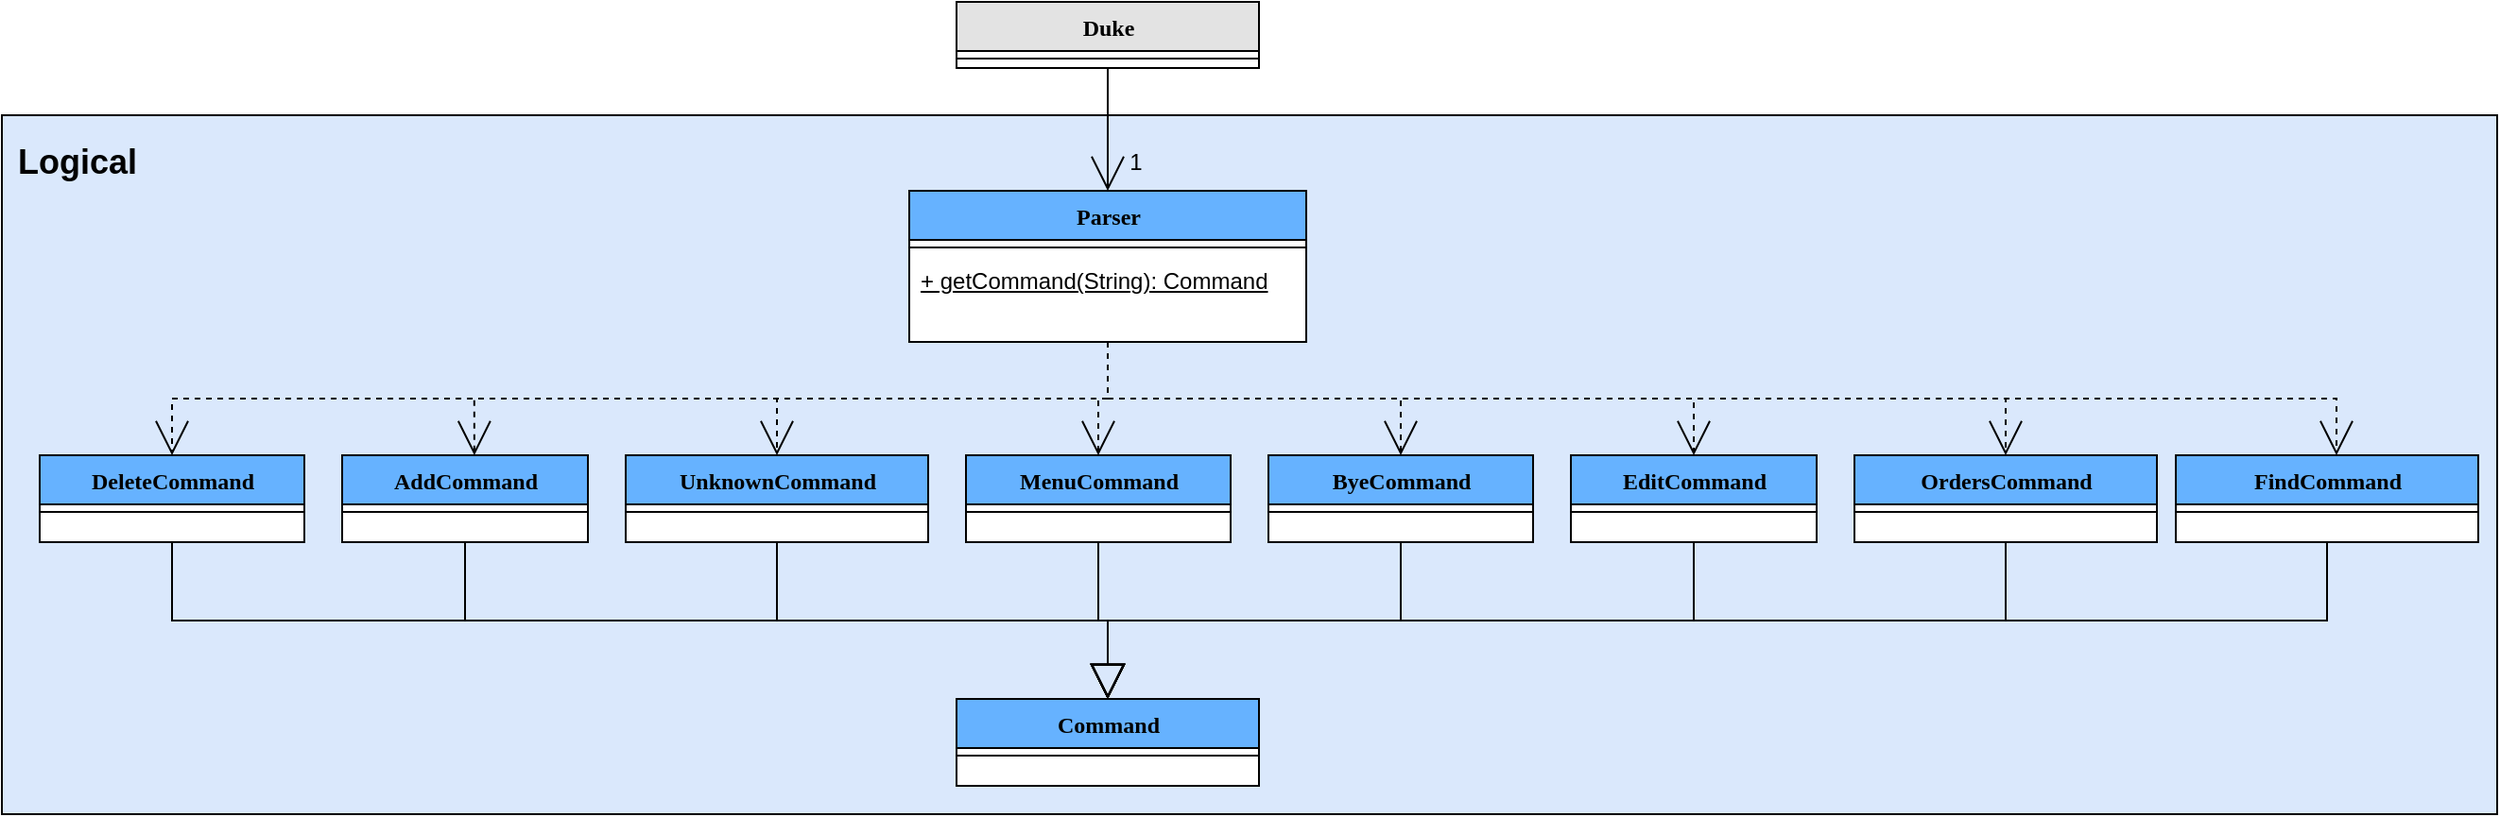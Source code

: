 <mxfile version="15.4.0" type="device" pages="2"><diagram name="Page-1" id="6133507b-19e7-1e82-6fc7-422aa6c4b21f"><mxGraphModel dx="1385" dy="685" grid="1" gridSize="10" guides="1" tooltips="1" connect="1" arrows="1" fold="1" page="1" pageScale="1" pageWidth="1100" pageHeight="850" background="none" math="0" shadow="0"><root><mxCell id="0"/><mxCell id="1" parent="0"/><mxCell id="33544XlgX6AUxQTRb3GR-1" value="" style="rounded=0;whiteSpace=wrap;html=1;fillColor=#DAE8FC;align=center;" vertex="1" parent="1"><mxGeometry x="70" y="70" width="1320" height="370" as="geometry"/></mxCell><mxCell id="78961159f06e98e8-17" value="Parser" style="swimlane;html=1;fontStyle=1;align=center;verticalAlign=top;childLayout=stackLayout;horizontal=1;startSize=26;horizontalStack=0;resizeParent=1;resizeLast=0;collapsible=1;marginBottom=0;swimlaneFillColor=#ffffff;rounded=0;shadow=0;comic=0;labelBackgroundColor=none;strokeWidth=1;fillColor=#66B2FF;fontFamily=Verdana;fontSize=12" parent="1" vertex="1"><mxGeometry x="550" y="110" width="210" height="80" as="geometry"><mxRectangle x="35" y="132" width="100" height="26" as="alternateBounds"/></mxGeometry></mxCell><mxCell id="78961159f06e98e8-19" value="" style="line;html=1;strokeWidth=1;fillColor=none;align=left;verticalAlign=middle;spacingTop=-1;spacingLeft=3;spacingRight=3;rotatable=0;labelPosition=right;points=[];portConstraint=eastwest;" parent="78961159f06e98e8-17" vertex="1"><mxGeometry y="26" width="210" height="8" as="geometry"/></mxCell><mxCell id="78961159f06e98e8-27" value="&lt;u&gt;+ getCommand(String): Command&lt;/u&gt;" style="text;html=1;strokeColor=none;fillColor=none;align=left;verticalAlign=top;spacingLeft=4;spacingRight=4;whiteSpace=wrap;overflow=hidden;rotatable=0;points=[[0,0.5],[1,0.5]];portConstraint=eastwest;" parent="78961159f06e98e8-17" vertex="1"><mxGeometry y="34" width="210" height="36" as="geometry"/></mxCell><mxCell id="78961159f06e98e8-69" value="AddCommand" style="swimlane;html=1;fontStyle=1;align=center;verticalAlign=top;childLayout=stackLayout;horizontal=1;startSize=26;horizontalStack=0;resizeParent=1;resizeLast=0;collapsible=1;marginBottom=0;swimlaneFillColor=#ffffff;rounded=0;shadow=0;comic=0;labelBackgroundColor=none;strokeWidth=1;fillColor=#66B2FF;fontFamily=Verdana;fontSize=12" parent="1" vertex="1"><mxGeometry x="250" y="250" width="130" height="46" as="geometry"/></mxCell><mxCell id="78961159f06e98e8-77" value="" style="line;html=1;strokeWidth=1;fillColor=none;align=left;verticalAlign=middle;spacingTop=-1;spacingLeft=3;spacingRight=3;rotatable=0;labelPosition=right;points=[];portConstraint=eastwest;" parent="78961159f06e98e8-69" vertex="1"><mxGeometry y="26" width="130" height="8" as="geometry"/></mxCell><mxCell id="78961159f06e98e8-95" value="Duke" style="swimlane;html=1;fontStyle=1;align=center;verticalAlign=top;childLayout=stackLayout;horizontal=1;startSize=26;horizontalStack=0;resizeParent=1;resizeLast=0;collapsible=1;marginBottom=0;swimlaneFillColor=#ffffff;rounded=0;shadow=0;comic=0;labelBackgroundColor=none;strokeWidth=1;fillColor=#E3E3E3;fontFamily=Verdana;fontSize=12" parent="1" vertex="1"><mxGeometry x="575" y="10" width="160" height="35" as="geometry"/></mxCell><mxCell id="78961159f06e98e8-103" value="" style="line;html=1;strokeWidth=1;fillColor=none;align=left;verticalAlign=middle;spacingTop=-1;spacingLeft=3;spacingRight=3;rotatable=0;labelPosition=right;points=[];portConstraint=eastwest;" parent="78961159f06e98e8-95" vertex="1"><mxGeometry y="26" width="160" height="8" as="geometry"/></mxCell><mxCell id="HX-wI_ij8Ua_VR9eCGSR-4" style="edgeStyle=orthogonalEdgeStyle;rounded=0;html=1;labelBackgroundColor=none;startArrow=none;startFill=0;startSize=8;endArrow=open;endFill=0;endSize=16;fontFamily=Verdana;fontSize=12;exitX=0.5;exitY=1;exitDx=0;exitDy=0;entryX=0.5;entryY=0;entryDx=0;entryDy=0;" parent="1" source="78961159f06e98e8-95" target="78961159f06e98e8-17" edge="1"><mxGeometry relative="1" as="geometry"><mxPoint x="870" y="90" as="sourcePoint"/><mxPoint x="760" y="160" as="targetPoint"/></mxGeometry></mxCell><mxCell id="HX-wI_ij8Ua_VR9eCGSR-5" value="DeleteCommand" style="swimlane;html=1;fontStyle=1;align=center;verticalAlign=top;childLayout=stackLayout;horizontal=1;startSize=26;horizontalStack=0;resizeParent=1;resizeLast=0;collapsible=1;marginBottom=0;swimlaneFillColor=#ffffff;rounded=0;shadow=0;comic=0;labelBackgroundColor=none;strokeWidth=1;fillColor=#66B2FF;fontFamily=Verdana;fontSize=12" parent="1" vertex="1"><mxGeometry x="90" y="250" width="140" height="46" as="geometry"/></mxCell><mxCell id="HX-wI_ij8Ua_VR9eCGSR-6" value="" style="line;html=1;strokeWidth=1;fillColor=none;align=left;verticalAlign=middle;spacingTop=-1;spacingLeft=3;spacingRight=3;rotatable=0;labelPosition=right;points=[];portConstraint=eastwest;" parent="HX-wI_ij8Ua_VR9eCGSR-5" vertex="1"><mxGeometry y="26" width="140" height="8" as="geometry"/></mxCell><mxCell id="HX-wI_ij8Ua_VR9eCGSR-7" value="MenuCommand" style="swimlane;html=1;fontStyle=1;align=center;verticalAlign=top;childLayout=stackLayout;horizontal=1;startSize=26;horizontalStack=0;resizeParent=1;resizeLast=0;collapsible=1;marginBottom=0;swimlaneFillColor=#ffffff;rounded=0;shadow=0;comic=0;labelBackgroundColor=none;strokeWidth=1;fillColor=#66B2FF;fontFamily=Verdana;fontSize=12" parent="1" vertex="1"><mxGeometry x="580" y="250" width="140" height="46" as="geometry"/></mxCell><mxCell id="HX-wI_ij8Ua_VR9eCGSR-8" value="" style="line;html=1;strokeWidth=1;fillColor=none;align=left;verticalAlign=middle;spacingTop=-1;spacingLeft=3;spacingRight=3;rotatable=0;labelPosition=right;points=[];portConstraint=eastwest;" parent="HX-wI_ij8Ua_VR9eCGSR-7" vertex="1"><mxGeometry y="26" width="140" height="8" as="geometry"/></mxCell><mxCell id="HX-wI_ij8Ua_VR9eCGSR-9" value="OrdersCommand" style="swimlane;html=1;fontStyle=1;align=center;verticalAlign=top;childLayout=stackLayout;horizontal=1;startSize=26;horizontalStack=0;resizeParent=1;resizeLast=0;collapsible=1;marginBottom=0;swimlaneFillColor=#ffffff;rounded=0;shadow=0;comic=0;labelBackgroundColor=none;strokeWidth=1;fillColor=#66B2FF;fontFamily=Verdana;fontSize=12" parent="1" vertex="1"><mxGeometry x="1050" y="250" width="160" height="46" as="geometry"/></mxCell><mxCell id="HX-wI_ij8Ua_VR9eCGSR-10" value="" style="line;html=1;strokeWidth=1;fillColor=none;align=left;verticalAlign=middle;spacingTop=-1;spacingLeft=3;spacingRight=3;rotatable=0;labelPosition=right;points=[];portConstraint=eastwest;" parent="HX-wI_ij8Ua_VR9eCGSR-9" vertex="1"><mxGeometry y="26" width="160" height="8" as="geometry"/></mxCell><mxCell id="HX-wI_ij8Ua_VR9eCGSR-11" value="EditCommand" style="swimlane;html=1;fontStyle=1;align=center;verticalAlign=top;childLayout=stackLayout;horizontal=1;startSize=26;horizontalStack=0;resizeParent=1;resizeLast=0;collapsible=1;marginBottom=0;swimlaneFillColor=#ffffff;rounded=0;shadow=0;comic=0;labelBackgroundColor=none;strokeWidth=1;fillColor=#66B2FF;fontFamily=Verdana;fontSize=12" parent="1" vertex="1"><mxGeometry x="900" y="250" width="130" height="46" as="geometry"/></mxCell><mxCell id="HX-wI_ij8Ua_VR9eCGSR-12" value="" style="line;html=1;strokeWidth=1;fillColor=none;align=left;verticalAlign=middle;spacingTop=-1;spacingLeft=3;spacingRight=3;rotatable=0;labelPosition=right;points=[];portConstraint=eastwest;" parent="HX-wI_ij8Ua_VR9eCGSR-11" vertex="1"><mxGeometry y="26" width="130" height="8" as="geometry"/></mxCell><mxCell id="HX-wI_ij8Ua_VR9eCGSR-13" value="ByeCommand" style="swimlane;html=1;fontStyle=1;align=center;verticalAlign=top;childLayout=stackLayout;horizontal=1;startSize=26;horizontalStack=0;resizeParent=1;resizeLast=0;collapsible=1;marginBottom=0;swimlaneFillColor=#ffffff;rounded=0;shadow=0;comic=0;labelBackgroundColor=none;strokeWidth=1;fillColor=#66B2FF;fontFamily=Verdana;fontSize=12" parent="1" vertex="1"><mxGeometry x="740" y="250" width="140" height="46" as="geometry"/></mxCell><mxCell id="HX-wI_ij8Ua_VR9eCGSR-14" value="" style="line;html=1;strokeWidth=1;fillColor=none;align=left;verticalAlign=middle;spacingTop=-1;spacingLeft=3;spacingRight=3;rotatable=0;labelPosition=right;points=[];portConstraint=eastwest;" parent="HX-wI_ij8Ua_VR9eCGSR-13" vertex="1"><mxGeometry y="26" width="140" height="8" as="geometry"/></mxCell><mxCell id="HX-wI_ij8Ua_VR9eCGSR-15" value="UnknownCommand" style="swimlane;html=1;fontStyle=1;align=center;verticalAlign=top;childLayout=stackLayout;horizontal=1;startSize=26;horizontalStack=0;resizeParent=1;resizeLast=0;collapsible=1;marginBottom=0;swimlaneFillColor=#ffffff;rounded=0;shadow=0;comic=0;labelBackgroundColor=none;strokeWidth=1;fillColor=#66B2FF;fontFamily=Verdana;fontSize=12" parent="1" vertex="1"><mxGeometry x="400" y="250" width="160" height="46" as="geometry"/></mxCell><mxCell id="HX-wI_ij8Ua_VR9eCGSR-16" value="" style="line;html=1;strokeWidth=1;fillColor=none;align=left;verticalAlign=middle;spacingTop=-1;spacingLeft=3;spacingRight=3;rotatable=0;labelPosition=right;points=[];portConstraint=eastwest;" parent="HX-wI_ij8Ua_VR9eCGSR-15" vertex="1"><mxGeometry y="26" width="160" height="8" as="geometry"/></mxCell><mxCell id="HX-wI_ij8Ua_VR9eCGSR-17" value="Command" style="swimlane;html=1;fontStyle=1;align=center;verticalAlign=top;childLayout=stackLayout;horizontal=1;startSize=26;horizontalStack=0;resizeParent=1;resizeLast=0;collapsible=1;marginBottom=0;swimlaneFillColor=#ffffff;rounded=0;shadow=0;comic=0;labelBackgroundColor=none;strokeWidth=1;fillColor=#66B2FF;fontFamily=Verdana;fontSize=12" parent="1" vertex="1"><mxGeometry x="575" y="379" width="160" height="46" as="geometry"/></mxCell><mxCell id="HX-wI_ij8Ua_VR9eCGSR-18" value="" style="line;html=1;strokeWidth=1;fillColor=none;align=left;verticalAlign=middle;spacingTop=-1;spacingLeft=3;spacingRight=3;rotatable=0;labelPosition=right;points=[];portConstraint=eastwest;" parent="HX-wI_ij8Ua_VR9eCGSR-17" vertex="1"><mxGeometry y="26" width="160" height="8" as="geometry"/></mxCell><mxCell id="HX-wI_ij8Ua_VR9eCGSR-20" style="edgeStyle=orthogonalEdgeStyle;rounded=0;html=1;dashed=1;labelBackgroundColor=none;startArrow=none;startFill=0;startSize=8;endArrow=open;endFill=0;endSize=16;fontFamily=Verdana;fontSize=12;exitX=0.5;exitY=1;exitDx=0;exitDy=0;entryX=0.5;entryY=0;entryDx=0;entryDy=0;" parent="1" source="78961159f06e98e8-17" target="HX-wI_ij8Ua_VR9eCGSR-5" edge="1"><mxGeometry relative="1" as="geometry"><Array as="points"><mxPoint x="655" y="220"/><mxPoint x="160" y="220"/></Array><mxPoint x="375" y="400" as="sourcePoint"/><mxPoint x="110" y="210" as="targetPoint"/></mxGeometry></mxCell><mxCell id="HX-wI_ij8Ua_VR9eCGSR-21" style="edgeStyle=orthogonalEdgeStyle;rounded=0;html=1;dashed=1;labelBackgroundColor=none;startArrow=none;startFill=0;startSize=8;endArrow=open;endFill=0;endSize=16;fontFamily=Verdana;fontSize=12;entryX=0.538;entryY=0;entryDx=0;entryDy=0;entryPerimeter=0;exitX=0.5;exitY=1;exitDx=0;exitDy=0;" parent="1" source="78961159f06e98e8-17" target="78961159f06e98e8-69" edge="1"><mxGeometry relative="1" as="geometry"><Array as="points"><mxPoint x="655" y="220"/><mxPoint x="320" y="220"/></Array><mxPoint x="805" y="200" as="sourcePoint"/><mxPoint x="260" y="230" as="targetPoint"/></mxGeometry></mxCell><mxCell id="HX-wI_ij8Ua_VR9eCGSR-22" style="edgeStyle=orthogonalEdgeStyle;rounded=0;html=1;dashed=1;labelBackgroundColor=none;startArrow=none;startFill=0;startSize=8;endArrow=open;endFill=0;endSize=16;fontFamily=Verdana;fontSize=12;entryX=0.5;entryY=0;entryDx=0;entryDy=0;exitX=0.5;exitY=1;exitDx=0;exitDy=0;" parent="1" source="78961159f06e98e8-17" target="HX-wI_ij8Ua_VR9eCGSR-15" edge="1"><mxGeometry relative="1" as="geometry"><Array as="points"><mxPoint x="655" y="220"/><mxPoint x="480" y="220"/></Array><mxPoint x="665" y="200" as="sourcePoint"/><mxPoint x="269.94" y="260" as="targetPoint"/></mxGeometry></mxCell><mxCell id="HX-wI_ij8Ua_VR9eCGSR-23" style="edgeStyle=orthogonalEdgeStyle;rounded=0;html=1;dashed=1;labelBackgroundColor=none;startArrow=none;startFill=0;startSize=8;endArrow=open;endFill=0;endSize=16;fontFamily=Verdana;fontSize=12;entryX=0.5;entryY=0;entryDx=0;entryDy=0;exitX=0.5;exitY=1;exitDx=0;exitDy=0;" parent="1" source="78961159f06e98e8-17" target="HX-wI_ij8Ua_VR9eCGSR-7" edge="1"><mxGeometry relative="1" as="geometry"><Array as="points"><mxPoint x="655" y="220"/><mxPoint x="650" y="220"/></Array><mxPoint x="665" y="200" as="sourcePoint"/><mxPoint x="430" y="260" as="targetPoint"/></mxGeometry></mxCell><mxCell id="HX-wI_ij8Ua_VR9eCGSR-24" style="edgeStyle=orthogonalEdgeStyle;rounded=0;html=1;dashed=1;labelBackgroundColor=none;startArrow=none;startFill=0;startSize=8;endArrow=open;endFill=0;endSize=16;fontFamily=Verdana;fontSize=12;entryX=0.5;entryY=0;entryDx=0;entryDy=0;exitX=0.5;exitY=1;exitDx=0;exitDy=0;" parent="1" source="78961159f06e98e8-17" target="HX-wI_ij8Ua_VR9eCGSR-13" edge="1"><mxGeometry relative="1" as="geometry"><Array as="points"><mxPoint x="655" y="220"/><mxPoint x="810" y="220"/></Array><mxPoint x="665" y="200" as="sourcePoint"/><mxPoint x="600" y="260" as="targetPoint"/></mxGeometry></mxCell><mxCell id="HX-wI_ij8Ua_VR9eCGSR-25" style="edgeStyle=orthogonalEdgeStyle;rounded=0;html=1;dashed=1;labelBackgroundColor=none;startArrow=none;startFill=0;startSize=8;endArrow=open;endFill=0;endSize=16;fontFamily=Verdana;fontSize=12;entryX=0.5;entryY=0;entryDx=0;entryDy=0;exitX=0.5;exitY=1;exitDx=0;exitDy=0;" parent="1" source="78961159f06e98e8-17" target="HX-wI_ij8Ua_VR9eCGSR-11" edge="1"><mxGeometry relative="1" as="geometry"><Array as="points"><mxPoint x="655" y="220"/><mxPoint x="965" y="220"/></Array><mxPoint x="665" y="200" as="sourcePoint"/><mxPoint x="760" y="260.0" as="targetPoint"/></mxGeometry></mxCell><mxCell id="HX-wI_ij8Ua_VR9eCGSR-27" style="edgeStyle=orthogonalEdgeStyle;rounded=0;html=1;dashed=1;labelBackgroundColor=none;startArrow=none;startFill=0;startSize=8;endArrow=open;endFill=0;endSize=16;fontFamily=Verdana;fontSize=12;entryX=0.5;entryY=0;entryDx=0;entryDy=0;exitX=0.5;exitY=1;exitDx=0;exitDy=0;" parent="1" source="78961159f06e98e8-17" target="HX-wI_ij8Ua_VR9eCGSR-9" edge="1"><mxGeometry relative="1" as="geometry"><Array as="points"><mxPoint x="655" y="220"/><mxPoint x="1130" y="220"/></Array><mxPoint x="665" y="200.0" as="sourcePoint"/><mxPoint x="975" y="260" as="targetPoint"/></mxGeometry></mxCell><mxCell id="ZFGTFBFDUnHJtNGk6eug-1" value="FindCommand" style="swimlane;html=1;fontStyle=1;align=center;verticalAlign=top;childLayout=stackLayout;horizontal=1;startSize=26;horizontalStack=0;resizeParent=1;resizeLast=0;collapsible=1;marginBottom=0;swimlaneFillColor=#ffffff;rounded=0;shadow=0;comic=0;labelBackgroundColor=none;strokeWidth=1;fillColor=#66B2FF;fontFamily=Verdana;fontSize=12" parent="1" vertex="1"><mxGeometry x="1220" y="250" width="160" height="46" as="geometry"/></mxCell><mxCell id="ZFGTFBFDUnHJtNGk6eug-2" value="" style="line;html=1;strokeWidth=1;fillColor=none;align=left;verticalAlign=middle;spacingTop=-1;spacingLeft=3;spacingRight=3;rotatable=0;labelPosition=right;points=[];portConstraint=eastwest;" parent="ZFGTFBFDUnHJtNGk6eug-1" vertex="1"><mxGeometry y="26" width="160" height="8" as="geometry"/></mxCell><mxCell id="ZFGTFBFDUnHJtNGk6eug-3" style="edgeStyle=orthogonalEdgeStyle;rounded=0;html=1;dashed=1;labelBackgroundColor=none;startArrow=none;startFill=0;startSize=8;endArrow=open;endFill=0;endSize=16;fontFamily=Verdana;fontSize=12;entryX=0.5;entryY=0;entryDx=0;entryDy=0;exitX=0.5;exitY=1;exitDx=0;exitDy=0;" parent="1" source="78961159f06e98e8-17" edge="1"><mxGeometry relative="1" as="geometry"><Array as="points"><mxPoint x="655" y="220"/><mxPoint x="1305" y="220"/></Array><mxPoint x="830" y="190" as="sourcePoint"/><mxPoint x="1305" y="250" as="targetPoint"/></mxGeometry></mxCell><mxCell id="z18JgpCISn2jbUPTOPy8-2" value="" style="endArrow=block;endSize=16;endFill=0;html=1;rounded=0;edgeStyle=orthogonalEdgeStyle;entryX=0.5;entryY=0;entryDx=0;entryDy=0;exitX=0.5;exitY=1;exitDx=0;exitDy=0;" parent="1" source="HX-wI_ij8Ua_VR9eCGSR-5" target="HX-wI_ij8Ua_VR9eCGSR-17" edge="1"><mxGeometry width="160" relative="1" as="geometry"><mxPoint x="415" y="350.0" as="sourcePoint"/><mxPoint x="575" y="350.0" as="targetPoint"/></mxGeometry></mxCell><mxCell id="z18JgpCISn2jbUPTOPy8-4" value="" style="endArrow=block;endSize=16;endFill=0;html=1;rounded=0;edgeStyle=orthogonalEdgeStyle;entryX=0.5;entryY=0;entryDx=0;entryDy=0;exitX=0.5;exitY=1;exitDx=0;exitDy=0;" parent="1" source="78961159f06e98e8-69" target="HX-wI_ij8Ua_VR9eCGSR-17" edge="1"><mxGeometry width="160" relative="1" as="geometry"><mxPoint x="170" y="306" as="sourcePoint"/><mxPoint x="665" y="389.0" as="targetPoint"/></mxGeometry></mxCell><mxCell id="z18JgpCISn2jbUPTOPy8-5" value="" style="endArrow=block;endSize=16;endFill=0;html=1;rounded=0;edgeStyle=orthogonalEdgeStyle;entryX=0.5;entryY=0;entryDx=0;entryDy=0;exitX=0.5;exitY=1;exitDx=0;exitDy=0;" parent="1" source="HX-wI_ij8Ua_VR9eCGSR-15" target="HX-wI_ij8Ua_VR9eCGSR-17" edge="1"><mxGeometry width="160" relative="1" as="geometry"><mxPoint x="180" y="316" as="sourcePoint"/><mxPoint x="675" y="399.0" as="targetPoint"/></mxGeometry></mxCell><mxCell id="z18JgpCISn2jbUPTOPy8-6" value="" style="endArrow=block;endSize=16;endFill=0;html=1;rounded=0;edgeStyle=orthogonalEdgeStyle;entryX=0.5;entryY=0;entryDx=0;entryDy=0;exitX=0.5;exitY=1;exitDx=0;exitDy=0;" parent="1" source="HX-wI_ij8Ua_VR9eCGSR-7" target="HX-wI_ij8Ua_VR9eCGSR-17" edge="1"><mxGeometry width="160" relative="1" as="geometry"><mxPoint x="190" y="326" as="sourcePoint"/><mxPoint x="685" y="409.0" as="targetPoint"/></mxGeometry></mxCell><mxCell id="z18JgpCISn2jbUPTOPy8-7" value="" style="endArrow=block;endSize=16;endFill=0;html=1;rounded=0;edgeStyle=orthogonalEdgeStyle;exitX=0.5;exitY=1;exitDx=0;exitDy=0;entryX=0.5;entryY=0;entryDx=0;entryDy=0;" parent="1" source="HX-wI_ij8Ua_VR9eCGSR-13" target="HX-wI_ij8Ua_VR9eCGSR-17" edge="1"><mxGeometry width="160" relative="1" as="geometry"><mxPoint x="660" y="306" as="sourcePoint"/><mxPoint x="660" y="370" as="targetPoint"/></mxGeometry></mxCell><mxCell id="z18JgpCISn2jbUPTOPy8-8" value="" style="endArrow=block;endSize=16;endFill=0;html=1;rounded=0;edgeStyle=orthogonalEdgeStyle;entryX=0.5;entryY=0;entryDx=0;entryDy=0;exitX=0.5;exitY=1;exitDx=0;exitDy=0;" parent="1" source="HX-wI_ij8Ua_VR9eCGSR-11" target="HX-wI_ij8Ua_VR9eCGSR-17" edge="1"><mxGeometry width="160" relative="1" as="geometry"><mxPoint x="670" y="316" as="sourcePoint"/><mxPoint x="675" y="399.0" as="targetPoint"/></mxGeometry></mxCell><mxCell id="z18JgpCISn2jbUPTOPy8-9" value="" style="endArrow=block;endSize=16;endFill=0;html=1;rounded=0;edgeStyle=orthogonalEdgeStyle;entryX=0.5;entryY=0;entryDx=0;entryDy=0;exitX=0.5;exitY=1;exitDx=0;exitDy=0;" parent="1" source="HX-wI_ij8Ua_VR9eCGSR-9" target="HX-wI_ij8Ua_VR9eCGSR-17" edge="1"><mxGeometry width="160" relative="1" as="geometry"><mxPoint x="975" y="306.0" as="sourcePoint"/><mxPoint x="665" y="389" as="targetPoint"/></mxGeometry></mxCell><mxCell id="z18JgpCISn2jbUPTOPy8-10" value="" style="endArrow=block;endSize=16;endFill=0;html=1;rounded=0;edgeStyle=orthogonalEdgeStyle;entryX=0.5;entryY=0;entryDx=0;entryDy=0;exitX=0.5;exitY=1;exitDx=0;exitDy=0;" parent="1" source="ZFGTFBFDUnHJtNGk6eug-1" target="HX-wI_ij8Ua_VR9eCGSR-17" edge="1"><mxGeometry width="160" relative="1" as="geometry"><mxPoint x="985" y="316.0" as="sourcePoint"/><mxPoint x="675" y="399" as="targetPoint"/></mxGeometry></mxCell><mxCell id="z18JgpCISn2jbUPTOPy8-11" value="1" style="text;html=1;strokeColor=none;fillColor=none;align=center;verticalAlign=middle;whiteSpace=wrap;rounded=0;" parent="1" vertex="1"><mxGeometry x="640" y="80" width="60" height="30" as="geometry"/></mxCell><mxCell id="33544XlgX6AUxQTRb3GR-2" value="&lt;b&gt;&lt;font style=&quot;font-size: 18px&quot;&gt;Logical&lt;/font&gt;&lt;/b&gt;" style="text;html=1;strokeColor=none;fillColor=none;align=center;verticalAlign=middle;whiteSpace=wrap;rounded=0;shadow=0;" vertex="1" parent="1"><mxGeometry x="80" y="80" width="60" height="30" as="geometry"/></mxCell></root></mxGraphModel></diagram><diagram id="xia9FSnV3xwXB1GC1g5N" name="Page-2"><mxGraphModel dx="1326" dy="806" grid="1" gridSize="10" guides="1" tooltips="1" connect="1" arrows="1" fold="1" page="1" pageScale="1" pageWidth="850" pageHeight="1100" math="0" shadow="0"><root><mxCell id="H0YUqLZpNFwwG3vxNI5r-0"/><mxCell id="H0YUqLZpNFwwG3vxNI5r-1" parent="H0YUqLZpNFwwG3vxNI5r-0"/><mxCell id="xrg_KxknOZtH_fmAkd9s-0" value="&lt;u&gt;getCommand(String):Command&lt;/u&gt;" style="swimlane;html=1;fontStyle=1;align=center;verticalAlign=top;childLayout=stackLayout;horizontal=1;startSize=26;horizontalStack=0;resizeParent=1;resizeLast=0;collapsible=1;marginBottom=0;swimlaneFillColor=#ffffff;rounded=0;shadow=0;comic=0;labelBackgroundColor=none;strokeWidth=1;fillColor=none;fontFamily=Verdana;fontSize=12" parent="H0YUqLZpNFwwG3vxNI5r-1" vertex="1"><mxGeometry x="80" y="90" width="260" height="100" as="geometry"><mxRectangle x="35" y="132" width="100" height="26" as="alternateBounds"/></mxGeometry></mxCell><mxCell id="xrg_KxknOZtH_fmAkd9s-3" value="listOfInputs = [&quot;delete&quot;, &quot;1/2&quot;]" style="text;html=1;strokeColor=none;fillColor=none;align=left;verticalAlign=top;spacingLeft=4;spacingRight=4;whiteSpace=wrap;overflow=hidden;rotatable=0;points=[[0,0.5],[1,0.5]];portConstraint=eastwest;" parent="xrg_KxknOZtH_fmAkd9s-0" vertex="1"><mxGeometry y="26" width="260" height="24" as="geometry"/></mxCell><mxCell id="C8l8tbKrYreUnkQkuOcS-0" value="commandInString = &quot;delete&quot;" style="text;html=1;strokeColor=none;fillColor=none;align=left;verticalAlign=top;spacingLeft=4;spacingRight=4;whiteSpace=wrap;overflow=hidden;rotatable=0;points=[[0,0.5],[1,0.5]];portConstraint=eastwest;" parent="xrg_KxknOZtH_fmAkd9s-0" vertex="1"><mxGeometry y="50" width="260" height="24" as="geometry"/></mxCell><mxCell id="xrg_KxknOZtH_fmAkd9s-1" value="" style="line;html=1;strokeWidth=1;fillColor=none;align=left;verticalAlign=middle;spacingTop=-1;spacingLeft=3;spacingRight=3;rotatable=0;labelPosition=right;points=[];portConstraint=eastwest;" parent="xrg_KxknOZtH_fmAkd9s-0" vertex="1"><mxGeometry y="74" width="260" height="16" as="geometry"/></mxCell><mxCell id="C8l8tbKrYreUnkQkuOcS-1" value=":&lt;u&gt;Parser&lt;/u&gt;" style="swimlane;html=1;fontStyle=1;align=center;verticalAlign=top;childLayout=stackLayout;horizontal=1;startSize=26;horizontalStack=0;resizeParent=1;resizeLast=0;collapsible=1;marginBottom=0;swimlaneFillColor=#ffffff;rounded=0;shadow=0;comic=0;labelBackgroundColor=none;strokeWidth=1;fillColor=none;fontFamily=Verdana;fontSize=12" parent="H0YUqLZpNFwwG3vxNI5r-1" vertex="1"><mxGeometry x="370" y="90" width="260" height="100" as="geometry"><mxRectangle x="35" y="132" width="100" height="26" as="alternateBounds"/></mxGeometry></mxCell><mxCell id="C8l8tbKrYreUnkQkuOcS-2" value="listOfInputs = [&quot;delete&quot;, &quot;1/2&quot;]" style="text;html=1;strokeColor=none;fillColor=none;align=left;verticalAlign=top;spacingLeft=4;spacingRight=4;whiteSpace=wrap;overflow=hidden;rotatable=0;points=[[0,0.5],[1,0.5]];portConstraint=eastwest;" parent="C8l8tbKrYreUnkQkuOcS-1" vertex="1"><mxGeometry y="26" width="260" height="24" as="geometry"/></mxCell><mxCell id="C8l8tbKrYreUnkQkuOcS-3" value="commandInString = &quot;delete&quot;" style="text;html=1;strokeColor=none;fillColor=none;align=left;verticalAlign=top;spacingLeft=4;spacingRight=4;whiteSpace=wrap;overflow=hidden;rotatable=0;points=[[0,0.5],[1,0.5]];portConstraint=eastwest;" parent="C8l8tbKrYreUnkQkuOcS-1" vertex="1"><mxGeometry y="50" width="260" height="24" as="geometry"/></mxCell><mxCell id="C8l8tbKrYreUnkQkuOcS-4" value="" style="line;html=1;strokeWidth=1;fillColor=none;align=left;verticalAlign=middle;spacingTop=-1;spacingLeft=3;spacingRight=3;rotatable=0;labelPosition=right;points=[];portConstraint=eastwest;" parent="C8l8tbKrYreUnkQkuOcS-1" vertex="1"><mxGeometry y="74" width="260" height="16" as="geometry"/></mxCell></root></mxGraphModel></diagram></mxfile>
